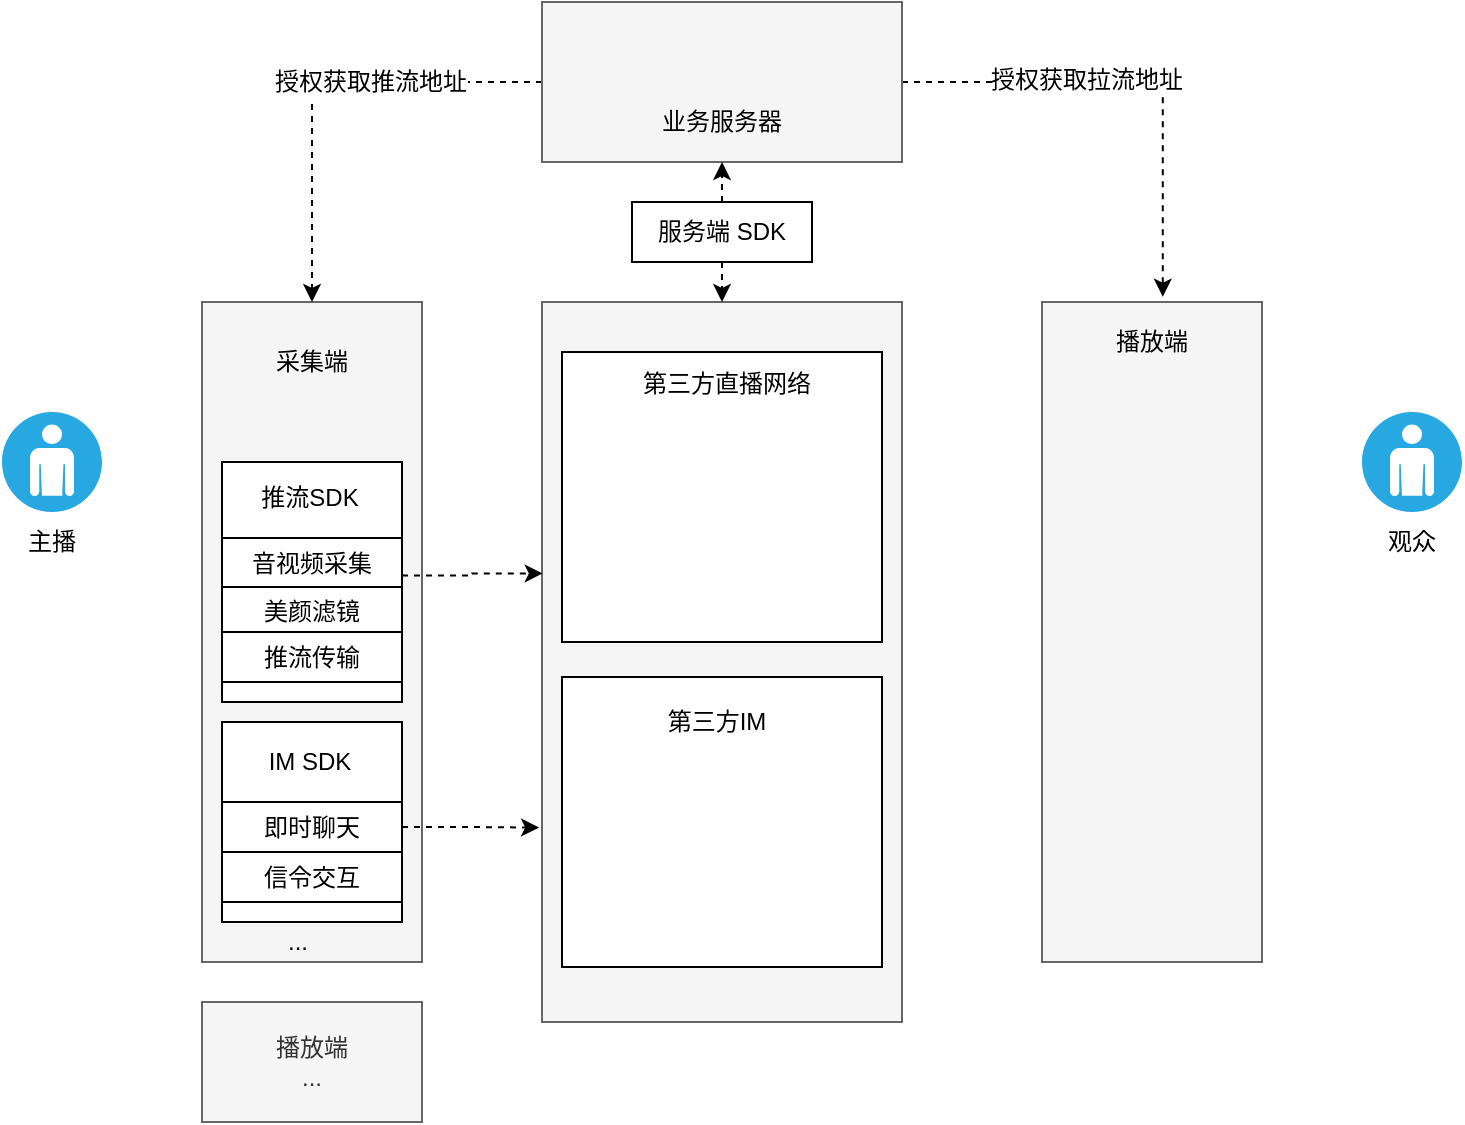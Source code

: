 <mxfile version="10.6.7" type="github"><diagram id="oesQ2IHil6tgki_5QlsM" name="直播"><mxGraphModel dx="932" dy="515" grid="1" gridSize="10" guides="1" tooltips="1" connect="1" arrows="1" fold="1" page="1" pageScale="1" pageWidth="827" pageHeight="1169" background="#ffffff" math="0" shadow="0"><root><mxCell id="0"/><mxCell id="1" parent="0"/><mxCell id="EyD_30xfjQtKq-Nvy-M9-2" value="" style="whiteSpace=wrap;html=1;fillColor=#f5f5f5;strokeColor=#666666;fontColor=#333333;" vertex="1" parent="1"><mxGeometry x="120" y="360" width="110" height="330" as="geometry"/></mxCell><mxCell id="EyD_30xfjQtKq-Nvy-M9-3" value="" style="whiteSpace=wrap;html=1;fillColor=#f5f5f5;strokeColor=#666666;fontColor=#333333;" vertex="1" parent="1"><mxGeometry x="290" y="360" width="180" height="360" as="geometry"/></mxCell><mxCell id="EyD_30xfjQtKq-Nvy-M9-46" style="edgeStyle=orthogonalEdgeStyle;rounded=0;orthogonalLoop=1;jettySize=auto;html=1;exitX=0;exitY=0.5;exitDx=0;exitDy=0;entryX=0.5;entryY=0;entryDx=0;entryDy=0;dashed=1;" edge="1" parent="1" source="EyD_30xfjQtKq-Nvy-M9-4" target="EyD_30xfjQtKq-Nvy-M9-2"><mxGeometry relative="1" as="geometry"/></mxCell><mxCell id="EyD_30xfjQtKq-Nvy-M9-47" value="授权获取推流地址" style="text;html=1;resizable=0;points=[];align=center;verticalAlign=middle;labelBackgroundColor=#ffffff;" vertex="1" connectable="0" parent="EyD_30xfjQtKq-Nvy-M9-46"><mxGeometry x="-0.236" relative="1" as="geometry"><mxPoint as="offset"/></mxGeometry></mxCell><mxCell id="EyD_30xfjQtKq-Nvy-M9-58" style="edgeStyle=orthogonalEdgeStyle;rounded=0;orthogonalLoop=1;jettySize=auto;html=1;exitX=1;exitY=0.5;exitDx=0;exitDy=0;entryX=0.549;entryY=-0.008;entryDx=0;entryDy=0;entryPerimeter=0;dashed=1;" edge="1" parent="1" source="EyD_30xfjQtKq-Nvy-M9-4" target="EyD_30xfjQtKq-Nvy-M9-7"><mxGeometry relative="1" as="geometry"/></mxCell><mxCell id="EyD_30xfjQtKq-Nvy-M9-59" value="授权获取拉流地址" style="text;html=1;resizable=0;points=[];align=center;verticalAlign=middle;labelBackgroundColor=#ffffff;" vertex="1" connectable="0" parent="EyD_30xfjQtKq-Nvy-M9-58"><mxGeometry x="-0.228" y="1" relative="1" as="geometry"><mxPoint as="offset"/></mxGeometry></mxCell><mxCell id="EyD_30xfjQtKq-Nvy-M9-4" value="" style="rounded=0;whiteSpace=wrap;html=1;fillColor=#f5f5f5;strokeColor=#666666;fontColor=#333333;" vertex="1" parent="1"><mxGeometry x="290" y="210" width="180" height="80" as="geometry"/></mxCell><mxCell id="EyD_30xfjQtKq-Nvy-M9-5" value="" style="verticalLabelPosition=bottom;html=1;fillColor=#28A8E0;verticalAlign=top;points=[[0.145,0.145,0],[0.856,0.145,0],[0.855,0.855,0],[0.145,0.855,0],[0.5,0,0], [1,0.5,0], [0.5,1,0],[0,0.5,0]];pointerEvents=1;align=center;shape=mxgraph.cisco_safe.capability.user;" vertex="1" parent="1"><mxGeometry x="20" y="415" width="50" height="50" as="geometry"/></mxCell><mxCell id="EyD_30xfjQtKq-Nvy-M9-6" value="" style="verticalLabelPosition=bottom;html=1;fillColor=#28A8E0;verticalAlign=top;points=[[0.145,0.145,0],[0.856,0.145,0],[0.855,0.855,0],[0.145,0.855,0],[0.5,0,0], [1,0.5,0], [0.5,1,0],[0,0.5,0]];pointerEvents=1;align=center;shape=mxgraph.cisco_safe.capability.user;" vertex="1" parent="1"><mxGeometry x="700" y="415" width="50" height="50" as="geometry"/></mxCell><mxCell id="EyD_30xfjQtKq-Nvy-M9-7" value="" style="whiteSpace=wrap;html=1;fillColor=#f5f5f5;strokeColor=#666666;fontColor=#333333;" vertex="1" parent="1"><mxGeometry x="540" y="360" width="110" height="330" as="geometry"/></mxCell><mxCell id="EyD_30xfjQtKq-Nvy-M9-8" value="播放端&lt;br&gt;..." style="rounded=0;whiteSpace=wrap;html=1;fillColor=#f5f5f5;strokeColor=#666666;fontColor=#333333;" vertex="1" parent="1"><mxGeometry x="120" y="710" width="110" height="60" as="geometry"/></mxCell><mxCell id="EyD_30xfjQtKq-Nvy-M9-9" value="" style="rounded=0;whiteSpace=wrap;html=1;" vertex="1" parent="1"><mxGeometry x="130" y="440" width="90" height="120" as="geometry"/></mxCell><mxCell id="EyD_30xfjQtKq-Nvy-M9-12" value="采集端&lt;br&gt;" style="text;html=1;strokeColor=none;fillColor=none;align=center;verticalAlign=middle;whiteSpace=wrap;rounded=0;" vertex="1" parent="1"><mxGeometry x="155" y="380" width="40" height="20" as="geometry"/></mxCell><mxCell id="EyD_30xfjQtKq-Nvy-M9-14" value="播放端&lt;br&gt;" style="text;html=1;strokeColor=none;fillColor=none;align=center;verticalAlign=middle;whiteSpace=wrap;rounded=0;" vertex="1" parent="1"><mxGeometry x="575" y="370" width="40" height="20" as="geometry"/></mxCell><mxCell id="EyD_30xfjQtKq-Nvy-M9-17" value="" style="shape=image;html=1;verticalAlign=top;verticalLabelPosition=bottom;labelBackgroundColor=#ffffff;imageAspect=0;aspect=fixed;image=https://cdn2.iconfinder.com/data/icons/circle-icons-1/64/videocameraclassic-128.png" vertex="1" parent="1"><mxGeometry x="195" y="402.5" width="25" height="25" as="geometry"/></mxCell><mxCell id="EyD_30xfjQtKq-Nvy-M9-18" value="" style="shape=image;html=1;verticalAlign=top;verticalLabelPosition=bottom;labelBackgroundColor=#ffffff;imageAspect=0;aspect=fixed;image=https://cdn4.iconfinder.com/data/icons/iconsimple-logotypes/512/apple-128.png" vertex="1" parent="1"><mxGeometry x="162.5" y="400" width="25" height="25" as="geometry"/></mxCell><mxCell id="EyD_30xfjQtKq-Nvy-M9-24" value="" style="shape=image;html=1;verticalAlign=top;verticalLabelPosition=bottom;labelBackgroundColor=#ffffff;imageAspect=0;image=https://cdn4.iconfinder.com/data/icons/various-icons-2/128/Android.png;aspect=fixed;" vertex="1" parent="1"><mxGeometry x="130" y="401.5" width="25" height="25" as="geometry"/></mxCell><mxCell id="EyD_30xfjQtKq-Nvy-M9-26" value="推流SDK" style="text;html=1;strokeColor=none;fillColor=none;align=center;verticalAlign=middle;whiteSpace=wrap;rounded=0;" vertex="1" parent="1"><mxGeometry x="148" y="445" width="52" height="25" as="geometry"/></mxCell><mxCell id="EyD_30xfjQtKq-Nvy-M9-27" value="主播" style="text;html=1;strokeColor=none;fillColor=none;align=center;verticalAlign=middle;whiteSpace=wrap;rounded=0;" vertex="1" parent="1"><mxGeometry x="25" y="470" width="40" height="20" as="geometry"/></mxCell><mxCell id="EyD_30xfjQtKq-Nvy-M9-28" value="观众" style="text;html=1;strokeColor=none;fillColor=none;align=center;verticalAlign=middle;whiteSpace=wrap;rounded=0;" vertex="1" parent="1"><mxGeometry x="705" y="470" width="40" height="20" as="geometry"/></mxCell><mxCell id="EyD_30xfjQtKq-Nvy-M9-32" value="" style="shape=image;html=1;verticalAlign=top;verticalLabelPosition=bottom;labelBackgroundColor=#ffffff;imageAspect=0;aspect=fixed;image=https://cdn3.iconfinder.com/data/icons/basic-interface/100/database-128.png" vertex="1" parent="1"><mxGeometry x="360" y="220" width="40" height="40" as="geometry"/></mxCell><mxCell id="EyD_30xfjQtKq-Nvy-M9-33" value="业务服务器&lt;br&gt;" style="text;html=1;strokeColor=none;fillColor=none;align=center;verticalAlign=middle;whiteSpace=wrap;rounded=0;" vertex="1" parent="1"><mxGeometry x="345" y="260" width="70" height="20" as="geometry"/></mxCell><mxCell id="EyD_30xfjQtKq-Nvy-M9-67" style="edgeStyle=orthogonalEdgeStyle;rounded=0;orthogonalLoop=1;jettySize=auto;html=1;exitX=1;exitY=0.75;exitDx=0;exitDy=0;entryX=0.002;entryY=0.377;entryDx=0;entryDy=0;entryPerimeter=0;dashed=1;" edge="1" parent="1" source="EyD_30xfjQtKq-Nvy-M9-34" target="EyD_30xfjQtKq-Nvy-M9-3"><mxGeometry relative="1" as="geometry"/></mxCell><mxCell id="EyD_30xfjQtKq-Nvy-M9-34" value="音视频采集" style="rounded=0;whiteSpace=wrap;html=1;glass=0;shadow=0;comic=0;" vertex="1" parent="1"><mxGeometry x="130" y="478" width="90" height="25" as="geometry"/></mxCell><mxCell id="EyD_30xfjQtKq-Nvy-M9-35" value="美颜滤镜" style="rounded=0;whiteSpace=wrap;html=1;glass=0;shadow=0;comic=0;" vertex="1" parent="1"><mxGeometry x="130" y="502.5" width="90" height="25" as="geometry"/></mxCell><mxCell id="EyD_30xfjQtKq-Nvy-M9-36" value="" style="shape=image;html=1;verticalAlign=top;verticalLabelPosition=bottom;labelBackgroundColor=#ffffff;imageAspect=0;aspect=fixed;image=https://cdn4.iconfinder.com/data/icons/iconsimple-logotypes/512/apple-128.png" vertex="1" parent="1"><mxGeometry x="582.5" y="400.5" width="25" height="25" as="geometry"/></mxCell><mxCell id="EyD_30xfjQtKq-Nvy-M9-37" value="" style="shape=image;html=1;verticalAlign=top;verticalLabelPosition=bottom;labelBackgroundColor=#ffffff;imageAspect=0;image=https://cdn4.iconfinder.com/data/icons/various-icons-2/128/Android.png;aspect=fixed;" vertex="1" parent="1"><mxGeometry x="550" y="401.5" width="25" height="25" as="geometry"/></mxCell><mxCell id="EyD_30xfjQtKq-Nvy-M9-38" value="" style="shape=image;html=1;verticalAlign=top;verticalLabelPosition=bottom;labelBackgroundColor=#ffffff;imageAspect=0;aspect=fixed;image=https://cdn0.iconfinder.com/data/icons/social-media-2092/100/social-58-128.png;shadow=0;glass=0;comic=0;" vertex="1" parent="1"><mxGeometry x="615" y="402.5" width="25" height="25" as="geometry"/></mxCell><mxCell id="EyD_30xfjQtKq-Nvy-M9-39" value="推流传输" style="rounded=0;whiteSpace=wrap;html=1;glass=0;shadow=0;comic=0;" vertex="1" parent="1"><mxGeometry x="130" y="525" width="90" height="25" as="geometry"/></mxCell><mxCell id="EyD_30xfjQtKq-Nvy-M9-41" value="..." style="text;html=1;strokeColor=none;fillColor=none;align=center;verticalAlign=middle;whiteSpace=wrap;rounded=0;shadow=0;glass=0;comic=0;" vertex="1" parent="1"><mxGeometry x="148" y="670" width="40" height="20" as="geometry"/></mxCell><mxCell id="EyD_30xfjQtKq-Nvy-M9-55" style="edgeStyle=orthogonalEdgeStyle;rounded=0;orthogonalLoop=1;jettySize=auto;html=1;exitX=0.5;exitY=0;exitDx=0;exitDy=0;entryX=0.5;entryY=1;entryDx=0;entryDy=0;dashed=1;" edge="1" parent="1" source="EyD_30xfjQtKq-Nvy-M9-48" target="EyD_30xfjQtKq-Nvy-M9-4"><mxGeometry relative="1" as="geometry"/></mxCell><mxCell id="EyD_30xfjQtKq-Nvy-M9-56" style="edgeStyle=orthogonalEdgeStyle;rounded=0;orthogonalLoop=1;jettySize=auto;html=1;exitX=0.5;exitY=1;exitDx=0;exitDy=0;entryX=0.5;entryY=0;entryDx=0;entryDy=0;dashed=1;" edge="1" parent="1" source="EyD_30xfjQtKq-Nvy-M9-48" target="EyD_30xfjQtKq-Nvy-M9-3"><mxGeometry relative="1" as="geometry"/></mxCell><mxCell id="EyD_30xfjQtKq-Nvy-M9-48" value="服务端 SDK" style="rounded=0;whiteSpace=wrap;html=1;shadow=0;glass=0;comic=0;" vertex="1" parent="1"><mxGeometry x="335" y="310" width="90" height="30" as="geometry"/></mxCell><mxCell id="EyD_30xfjQtKq-Nvy-M9-50" value="" style="rounded=0;whiteSpace=wrap;html=1;" vertex="1" parent="1"><mxGeometry x="130" y="570" width="90" height="100" as="geometry"/></mxCell><mxCell id="EyD_30xfjQtKq-Nvy-M9-51" value="IM SDK" style="text;html=1;strokeColor=none;fillColor=none;align=center;verticalAlign=middle;whiteSpace=wrap;rounded=0;shadow=0;glass=0;comic=0;" vertex="1" parent="1"><mxGeometry x="148" y="580" width="52" height="20" as="geometry"/></mxCell><mxCell id="EyD_30xfjQtKq-Nvy-M9-68" style="edgeStyle=orthogonalEdgeStyle;rounded=0;orthogonalLoop=1;jettySize=auto;html=1;exitX=1;exitY=0.5;exitDx=0;exitDy=0;entryX=-0.008;entryY=0.73;entryDx=0;entryDy=0;entryPerimeter=0;dashed=1;" edge="1" parent="1" source="EyD_30xfjQtKq-Nvy-M9-53" target="EyD_30xfjQtKq-Nvy-M9-3"><mxGeometry relative="1" as="geometry"/></mxCell><mxCell id="EyD_30xfjQtKq-Nvy-M9-53" value="即时聊天" style="rounded=0;whiteSpace=wrap;html=1;glass=0;shadow=0;comic=0;" vertex="1" parent="1"><mxGeometry x="130" y="610" width="90" height="25" as="geometry"/></mxCell><mxCell id="EyD_30xfjQtKq-Nvy-M9-54" value="信令交互" style="rounded=0;whiteSpace=wrap;html=1;glass=0;shadow=0;comic=0;" vertex="1" parent="1"><mxGeometry x="130" y="635" width="90" height="25" as="geometry"/></mxCell><mxCell id="EyD_30xfjQtKq-Nvy-M9-60" value="" style="rounded=0;whiteSpace=wrap;html=1;shadow=0;glass=0;comic=0;" vertex="1" parent="1"><mxGeometry x="300" y="385" width="160" height="145" as="geometry"/></mxCell><mxCell id="EyD_30xfjQtKq-Nvy-M9-61" value="" style="rounded=0;whiteSpace=wrap;html=1;shadow=0;glass=0;comic=0;" vertex="1" parent="1"><mxGeometry x="300" y="547.5" width="160" height="145" as="geometry"/></mxCell><mxCell id="EyD_30xfjQtKq-Nvy-M9-63" value="第三方直播网络" style="text;html=1;strokeColor=none;fillColor=none;align=center;verticalAlign=middle;whiteSpace=wrap;rounded=0;shadow=0;glass=0;comic=0;" vertex="1" parent="1"><mxGeometry x="335" y="391" width="95" height="19" as="geometry"/></mxCell><mxCell id="EyD_30xfjQtKq-Nvy-M9-64" value="第三方IM" style="text;html=1;strokeColor=none;fillColor=none;align=center;verticalAlign=middle;whiteSpace=wrap;rounded=0;shadow=0;glass=0;comic=0;" vertex="1" parent="1"><mxGeometry x="330" y="560" width="95" height="19" as="geometry"/></mxCell></root></mxGraphModel></diagram></mxfile>
